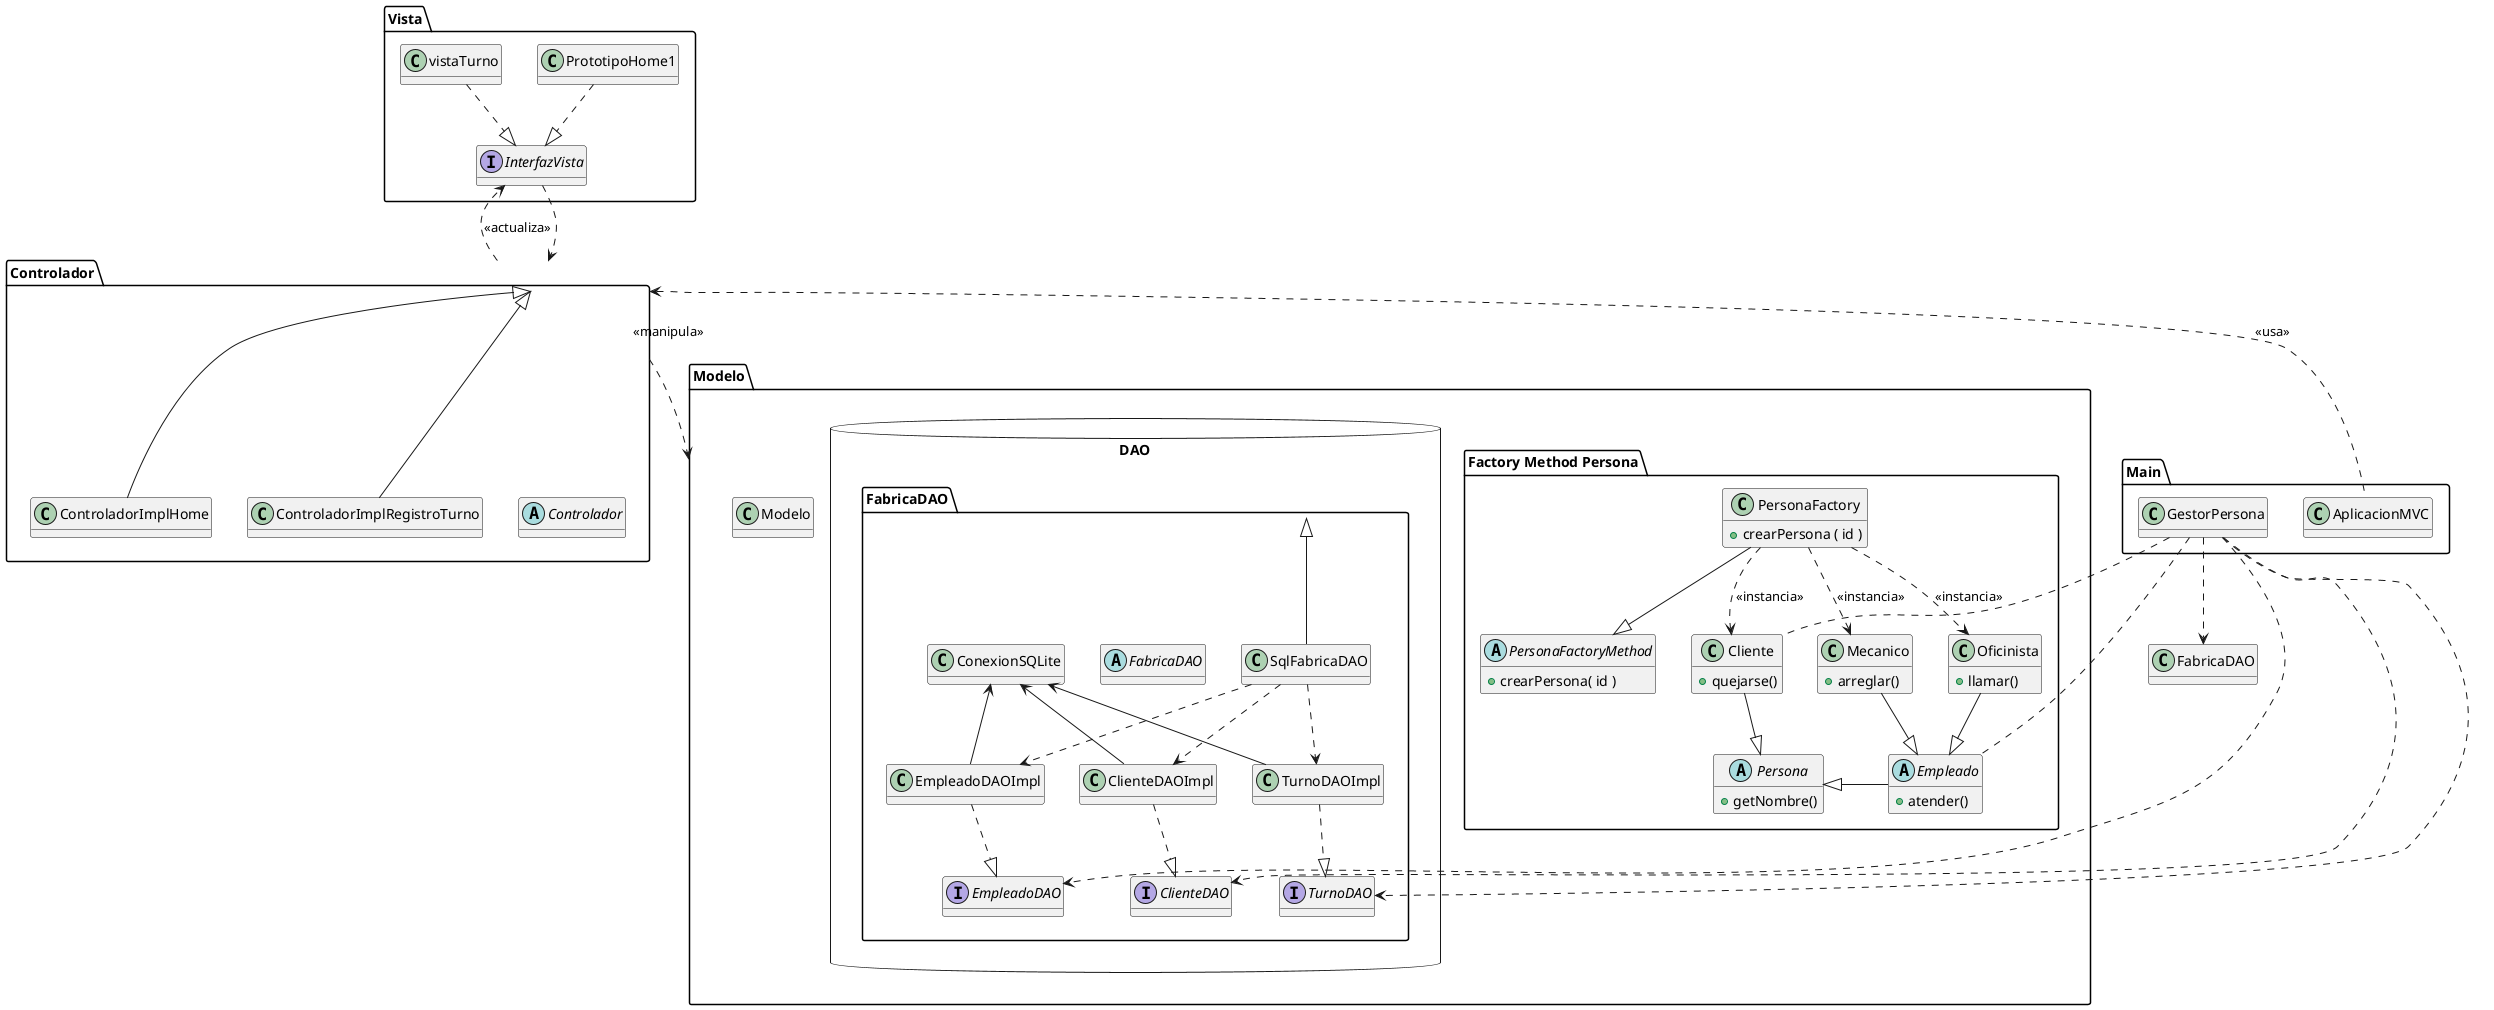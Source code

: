 @startuml ModeloMVC

hide empty attributes

package "Main"{
	'Main's
	class AplicacionMVC
	class GestorPersona
}

'Controladores
package "Controlador"{
	abstract class Controlador
	class ControladorImplHome
	class ControladorImplRegistroTurno

}



package "Vista"{
	'Vistas
	class PrototipoHome1
	class vistaTurno
	interface InterfazVista	
}


package "Modelo"{
	'Modelos
	class Modelo
	package "Factory Method Persona"{
		abstract class Persona{
			+ getNombre()
		}

		abstract class Empleado{
			+ atender()
		}
		
		abstract class PersonaFactoryMethod{
			+ crearPersona( id )
		}

		' Implementacion
		' 1 - Cliente
		' 2 - Empleado
		' 3 - Mecanico
		class PersonaFactory{
			+ crearPersona ( id )
		}
		class Cliente{
			+ quejarse()
		}
		class Mecanico{
			+ arreglar()
		}
		class Oficinista{
			+ llamar()
		}
		PersonaFactory --|> PersonaFactoryMethod
		PersonaFactory ..> Cliente : <<instancia>>
		PersonaFactory ..> Mecanico : <<instancia>>
		PersonaFactory ..> Oficinista : <<instancia>>
		Cliente --|> Persona
		Empleado -left-|> Persona

		Mecanico --|> Empleado
		Oficinista --|> Empleado
	}

	package "DAO" <<Database>>{

		
		package "FabricaDAO"{
			interface EmpleadoDAO
			interface ClienteDAO
			interface TurnoDAO

			abstract class FabricaDAO

			class ClienteDAOImpl
			class EmpleadoDAOImpl
			class TurnoDAOImpl
			class ConexionSQLite
			class SqlFabricaDAO

		}

		EmpleadoDAOImpl -up-> ConexionSQLite 
		ClienteDAOImpl -up-> ConexionSQLite
		TurnoDAOImpl -up-> ConexionSQLite 
		EmpleadoDAOImpl ..|> EmpleadoDAO
		ClienteDAOImpl ..|> ClienteDAO
		TurnoDAOImpl ..|> TurnoDAO
		SqlFabricaDAO -up-|> FabricaDAO
		SqlFabricaDAO ..> EmpleadoDAOImpl
		SqlFabricaDAO ..> TurnoDAOImpl
		SqlFabricaDAO ..> ClienteDAOImpl


	}
}



GestorPersona ..> FabricaDAO
GestorPersona.. Empleado
GestorPersona .. Cliente
GestorPersona ..> ClienteDAO
GestorPersona ..> EmpleadoDAO
GestorPersona ..> TurnoDAO

'Relaciones
Controlador <|-- ControladorImplHome
Controlador <|-- ControladorImplRegistroTurno
Controlador ..> Modelo : <<manipula>>
Controlador ..> InterfazVista : <<actualiza>>
AplicacionMVC .left.> Controlador : <<usa>>
PrototipoHome1 ..|> InterfazVista
vistaTurno ..|> InterfazVista
InterfazVista ..> Controlador

@enduml